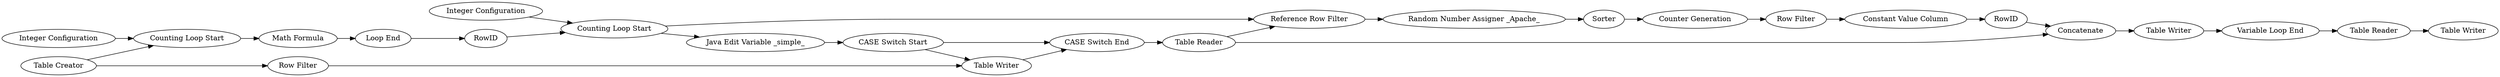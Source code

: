 digraph {
	20 -> 21
	41 -> 42
	12 -> 14
	11 -> 39
	42 -> 43
	9 -> 30
	21 -> 11
	14 -> 41
	46 -> 34
	30 -> 31
	40 -> 10
	29 -> 30
	39 -> 35
	31 -> 32
	11 -> 12
	37 -> 38
	45 -> 44
	33 -> 34
	34 -> 39
	44 -> 12
	22 -> 20
	35 -> 36
	9 -> 40
	36 -> 37
	20 -> 10
	32 -> 33
	38 -> 45
	34 -> 22
	10 -> 21
	9 [label="Table Creator"]
	45 [label="Constant Value Column"]
	21 [label="CASE Switch End"]
	41 [label="Variable Loop End"]
	31 [label="Math Formula"]
	12 [label=Concatenate]
	10 [label="Table Writer"]
	30 [label="Counting Loop Start"]
	42 [label="Table Reader"]
	22 [label="Java Edit Variable _simple_"]
	11 [label="Table Reader"]
	14 [label="Table Writer"]
	38 [label="Row Filter"]
	20 [label="CASE Switch Start"]
	35 [label="Random Number Assigner _Apache_"]
	43 [label="Table Writer"]
	34 [label="Counting Loop Start"]
	44 [label=RowID]
	29 [label="Integer Configuration"]
	36 [label=Sorter]
	46 [label="Integer Configuration"]
	40 [label="Row Filter"]
	39 [label="Reference Row Filter"]
	33 [label=RowID]
	32 [label="Loop End"]
	37 [label="Counter Generation"]
	rankdir=LR
}
